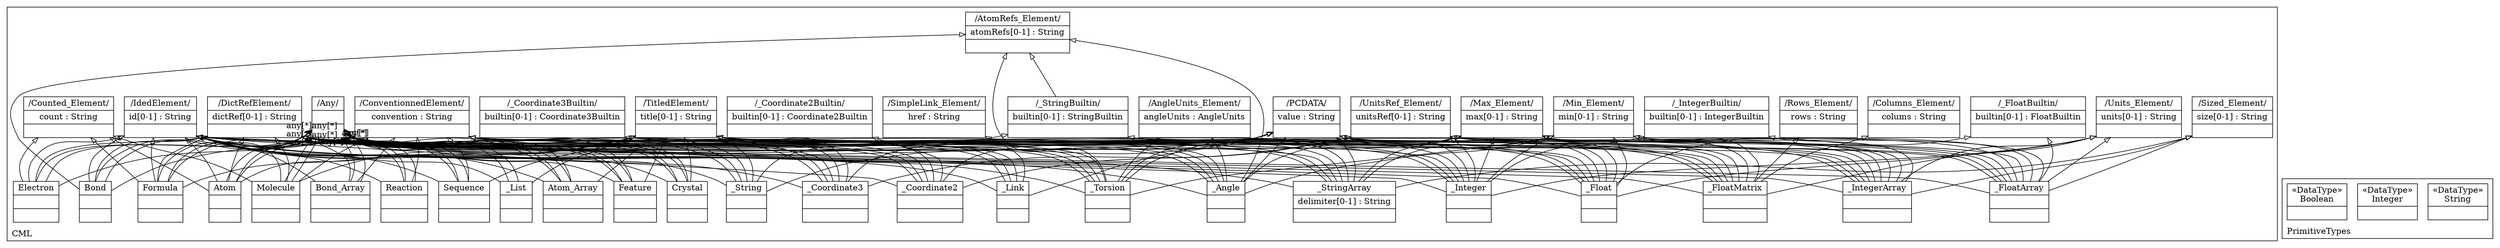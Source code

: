 digraph "KM3 Model in DOT" {
graph[rankdir=BT,labeljust=l,labelloc=t,nodeSep=0.75,compound=true];
 subgraph "cluster_CML"{
labelloc=t
color=black
label=CML
 node[shape=record];
PCDATA[label="{/PCDATA/|value : String| }"]
;
 node[shape=record];
Any[label="{/Any/| | }"]
;
 node[shape=record];
TitledElement[label="{/TitledElement/|title[0-1] : String| }"]
;
 node[shape=record];
IdedElement[label="{/IdedElement/|id[0-1] : String| }"]
;
 node[shape=record];
ConventionnedElement[label="{/ConventionnedElement/|convention : String| }"]
;
 node[shape=record];
DictRefElement[label="{/DictRefElement/|dictRef[0-1] : String| }"]
;
 node[shape=record];
SimpleLink_Element[label="{/SimpleLink_Element/|href : String| }"]
;
 node[shape=record];
Counted_Element[label="{/Counted_Element/|count : String| }"]
;
 node[shape=record];
Sized_Element[label="{/Sized_Element/|size[0-1] : String| }"]
;
 node[shape=record];
Rows_Element[label="{/Rows_Element/|rows : String| }"]
;
 node[shape=record];
Columns_Element[label="{/Columns_Element/|colums : String| }"]
;
 node[shape=record];
Min_Element[label="{/Min_Element/|min[0-1] : String| }"]
;
 node[shape=record];
Max_Element[label="{/Max_Element/|max[0-1] : String| }"]
;
 node[shape=record];
Units_Element[label="{/Units_Element/|units[0-1] : String| }"]
;
 node[shape=record];
AngleUnits_Element[label="{/AngleUnits_Element/|angleUnits : AngleUnits| }"]
;
 node[shape=record];
UnitsRef_Element[label="{/UnitsRef_Element/|unitsRef[0-1] : String| }"]
;
 node[shape=record];
AtomRefs_Element[label="{/AtomRefs_Element/|atomRefs[0-1] : String| }"]
;
 node[shape=record];
_StringBuiltin[label="{/_StringBuiltin/|builtin[0-1] : StringBuiltin| }"]
 _StringBuiltin->AtomRefs_Element[arrowhead=onormal,group=AtomRefs_Element,minlen=2,constraint=true,]
;
 node[shape=record];
_String[label="{_String| | }"]
 _String->Any[arrowhead=onormal,group=Any,minlen=2,constraint=true,]
 _String->PCDATA[arrowhead=onormal,group=PCDATA,minlen=2,constraint=true,]
 _String->TitledElement[arrowhead=onormal,group=TitledElement,minlen=2,constraint=true,]
 _String->IdedElement[arrowhead=onormal,group=IdedElement,minlen=2,constraint=true,]
 _String->_StringBuiltin[arrowhead=onormal,group=_StringBuiltin,minlen=2,constraint=true,]
 _String->DictRefElement[arrowhead=onormal,group=DictRefElement,minlen=2,constraint=true,]
 _String->ConventionnedElement[arrowhead=onormal,group=ConventionnedElement,minlen=2,constraint=true,]
;
 node[shape=record];
_Link[label="{_Link| | }"]
 _Link->Any[arrowhead=onormal,group=Any,minlen=2,constraint=true,]
 _Link->PCDATA[arrowhead=onormal,group=PCDATA,minlen=2,constraint=true,]
 _Link->TitledElement[arrowhead=onormal,group=TitledElement,minlen=2,constraint=true,]
 _Link->IdedElement[arrowhead=onormal,group=IdedElement,minlen=2,constraint=true,]
 _Link->SimpleLink_Element[arrowhead=onormal,group=SimpleLink_Element,minlen=2,constraint=true,]
 _Link->ConventionnedElement[arrowhead=onormal,group=ConventionnedElement,minlen=2,constraint=true,]
;
 node[shape=record];
_FloatBuiltin[label="{/_FloatBuiltin/|builtin[0-1] : FloatBuiltin| }"]
;
 node[shape=record];
_Float[label="{_Float| | }"]
 _Float->Any[arrowhead=onormal,group=Any,minlen=2,constraint=true,]
 _Float->PCDATA[arrowhead=onormal,group=PCDATA,minlen=2,constraint=true,]
 _Float->TitledElement[arrowhead=onormal,group=TitledElement,minlen=2,constraint=true,]
 _Float->IdedElement[arrowhead=onormal,group=IdedElement,minlen=2,constraint=true,]
 _Float->_FloatBuiltin[arrowhead=onormal,group=_FloatBuiltin,minlen=2,constraint=true,]
 _Float->Min_Element[arrowhead=onormal,group=Min_Element,minlen=2,constraint=true,]
 _Float->Max_Element[arrowhead=onormal,group=Max_Element,minlen=2,constraint=true,]
 _Float->Units_Element[arrowhead=onormal,group=Units_Element,minlen=2,constraint=true,]
 _Float->UnitsRef_Element[arrowhead=onormal,group=UnitsRef_Element,minlen=2,constraint=true,]
 _Float->DictRefElement[arrowhead=onormal,group=DictRefElement,minlen=2,constraint=true,]
 _Float->ConventionnedElement[arrowhead=onormal,group=ConventionnedElement,minlen=2,constraint=true,]
;
 node[shape=record];
_IntegerBuiltin[label="{/_IntegerBuiltin/|builtin[0-1] : IntegerBuiltin| }"]
;
 node[shape=record];
_Integer[label="{_Integer| | }"]
 _Integer->Any[arrowhead=onormal,group=Any,minlen=2,constraint=true,]
 _Integer->PCDATA[arrowhead=onormal,group=PCDATA,minlen=2,constraint=true,]
 _Integer->TitledElement[arrowhead=onormal,group=TitledElement,minlen=2,constraint=true,]
 _Integer->IdedElement[arrowhead=onormal,group=IdedElement,minlen=2,constraint=true,]
 _Integer->_IntegerBuiltin[arrowhead=onormal,group=_IntegerBuiltin,minlen=2,constraint=true,]
 _Integer->Min_Element[arrowhead=onormal,group=Min_Element,minlen=2,constraint=true,]
 _Integer->Max_Element[arrowhead=onormal,group=Max_Element,minlen=2,constraint=true,]
 _Integer->Units_Element[arrowhead=onormal,group=Units_Element,minlen=2,constraint=true,]
 _Integer->UnitsRef_Element[arrowhead=onormal,group=UnitsRef_Element,minlen=2,constraint=true,]
 _Integer->DictRefElement[arrowhead=onormal,group=DictRefElement,minlen=2,constraint=true,]
 _Integer->ConventionnedElement[arrowhead=onormal,group=ConventionnedElement,minlen=2,constraint=true,]
;
 node[shape=record];
_StringArray[label="{_StringArray|delimiter[0-1] : String| }"]
 _StringArray->Any[arrowhead=onormal,group=Any,minlen=2,constraint=true,]
 _StringArray->PCDATA[arrowhead=onormal,group=PCDATA,minlen=2,constraint=true,]
 _StringArray->TitledElement[arrowhead=onormal,group=TitledElement,minlen=2,constraint=true,]
 _StringArray->IdedElement[arrowhead=onormal,group=IdedElement,minlen=2,constraint=true,]
 _StringArray->_StringBuiltin[arrowhead=onormal,group=_StringBuiltin,minlen=2,constraint=true,]
 _StringArray->Sized_Element[arrowhead=onormal,group=Sized_Element,minlen=2,constraint=true,]
 _StringArray->Min_Element[arrowhead=onormal,group=Min_Element,minlen=2,constraint=true,]
 _StringArray->Max_Element[arrowhead=onormal,group=Max_Element,minlen=2,constraint=true,]
 _StringArray->DictRefElement[arrowhead=onormal,group=DictRefElement,minlen=2,constraint=true,]
 _StringArray->ConventionnedElement[arrowhead=onormal,group=ConventionnedElement,minlen=2,constraint=true,]
;
 node[shape=record];
_FloatArray[label="{_FloatArray| | }"]
 _FloatArray->Any[arrowhead=onormal,group=Any,minlen=2,constraint=true,]
 _FloatArray->PCDATA[arrowhead=onormal,group=PCDATA,minlen=2,constraint=true,]
 _FloatArray->TitledElement[arrowhead=onormal,group=TitledElement,minlen=2,constraint=true,]
 _FloatArray->IdedElement[arrowhead=onormal,group=IdedElement,minlen=2,constraint=true,]
 _FloatArray->_FloatBuiltin[arrowhead=onormal,group=_FloatBuiltin,minlen=2,constraint=true,]
 _FloatArray->Sized_Element[arrowhead=onormal,group=Sized_Element,minlen=2,constraint=true,]
 _FloatArray->Min_Element[arrowhead=onormal,group=Min_Element,minlen=2,constraint=true,]
 _FloatArray->Max_Element[arrowhead=onormal,group=Max_Element,minlen=2,constraint=true,]
 _FloatArray->Units_Element[arrowhead=onormal,group=Units_Element,minlen=2,constraint=true,]
 _FloatArray->UnitsRef_Element[arrowhead=onormal,group=UnitsRef_Element,minlen=2,constraint=true,]
 _FloatArray->DictRefElement[arrowhead=onormal,group=DictRefElement,minlen=2,constraint=true,]
 _FloatArray->ConventionnedElement[arrowhead=onormal,group=ConventionnedElement,minlen=2,constraint=true,]
;
 node[shape=record];
_IntegerArray[label="{_IntegerArray| | }"]
 _IntegerArray->Any[arrowhead=onormal,group=Any,minlen=2,constraint=true,]
 _IntegerArray->PCDATA[arrowhead=onormal,group=PCDATA,minlen=2,constraint=true,]
 _IntegerArray->TitledElement[arrowhead=onormal,group=TitledElement,minlen=2,constraint=true,]
 _IntegerArray->IdedElement[arrowhead=onormal,group=IdedElement,minlen=2,constraint=true,]
 _IntegerArray->_IntegerBuiltin[arrowhead=onormal,group=_IntegerBuiltin,minlen=2,constraint=true,]
 _IntegerArray->Sized_Element[arrowhead=onormal,group=Sized_Element,minlen=2,constraint=true,]
 _IntegerArray->Min_Element[arrowhead=onormal,group=Min_Element,minlen=2,constraint=true,]
 _IntegerArray->Max_Element[arrowhead=onormal,group=Max_Element,minlen=2,constraint=true,]
 _IntegerArray->Units_Element[arrowhead=onormal,group=Units_Element,minlen=2,constraint=true,]
 _IntegerArray->UnitsRef_Element[arrowhead=onormal,group=UnitsRef_Element,minlen=2,constraint=true,]
 _IntegerArray->DictRefElement[arrowhead=onormal,group=DictRefElement,minlen=2,constraint=true,]
 _IntegerArray->ConventionnedElement[arrowhead=onormal,group=ConventionnedElement,minlen=2,constraint=true,]
;
 node[shape=record];
_FloatMatrix[label="{_FloatMatrix| | }"]
 _FloatMatrix->Any[arrowhead=onormal,group=Any,minlen=2,constraint=true,]
 _FloatMatrix->PCDATA[arrowhead=onormal,group=PCDATA,minlen=2,constraint=true,]
 _FloatMatrix->TitledElement[arrowhead=onormal,group=TitledElement,minlen=2,constraint=true,]
 _FloatMatrix->IdedElement[arrowhead=onormal,group=IdedElement,minlen=2,constraint=true,]
 _FloatMatrix->Rows_Element[arrowhead=onormal,group=Rows_Element,minlen=2,constraint=true,]
 _FloatMatrix->Columns_Element[arrowhead=onormal,group=Columns_Element,minlen=2,constraint=true,]
 _FloatMatrix->Min_Element[arrowhead=onormal,group=Min_Element,minlen=2,constraint=true,]
 _FloatMatrix->Max_Element[arrowhead=onormal,group=Max_Element,minlen=2,constraint=true,]
 _FloatMatrix->Units_Element[arrowhead=onormal,group=Units_Element,minlen=2,constraint=true,]
 _FloatMatrix->UnitsRef_Element[arrowhead=onormal,group=UnitsRef_Element,minlen=2,constraint=true,]
 _FloatMatrix->DictRefElement[arrowhead=onormal,group=DictRefElement,minlen=2,constraint=true,]
 _FloatMatrix->ConventionnedElement[arrowhead=onormal,group=ConventionnedElement,minlen=2,constraint=true,]
;
 node[shape=record];
_Coordinate2Builtin[label="{/_Coordinate2Builtin/|builtin[0-1] : Coordinate2Builtin| }"]
;
 node[shape=record];
_Coordinate2[label="{_Coordinate2| | }"]
 _Coordinate2->Any[arrowhead=onormal,group=Any,minlen=2,constraint=true,]
 _Coordinate2->PCDATA[arrowhead=onormal,group=PCDATA,minlen=2,constraint=true,]
 _Coordinate2->TitledElement[arrowhead=onormal,group=TitledElement,minlen=2,constraint=true,]
 _Coordinate2->IdedElement[arrowhead=onormal,group=IdedElement,minlen=2,constraint=true,]
 _Coordinate2->_Coordinate2Builtin[arrowhead=onormal,group=_Coordinate2Builtin,minlen=2,constraint=true,]
 _Coordinate2->UnitsRef_Element[arrowhead=onormal,group=UnitsRef_Element,minlen=2,constraint=true,]
 _Coordinate2->DictRefElement[arrowhead=onormal,group=DictRefElement,minlen=2,constraint=true,]
 _Coordinate2->ConventionnedElement[arrowhead=onormal,group=ConventionnedElement,minlen=2,constraint=true,]
;
 node[shape=record];
_Coordinate3Builtin[label="{/_Coordinate3Builtin/|builtin[0-1] : Coordinate3Builtin| }"]
;
 node[shape=record];
_Coordinate3[label="{_Coordinate3| | }"]
 _Coordinate3->Any[arrowhead=onormal,group=Any,minlen=2,constraint=true,]
 _Coordinate3->PCDATA[arrowhead=onormal,group=PCDATA,minlen=2,constraint=true,]
 _Coordinate3->TitledElement[arrowhead=onormal,group=TitledElement,minlen=2,constraint=true,]
 _Coordinate3->IdedElement[arrowhead=onormal,group=IdedElement,minlen=2,constraint=true,]
 _Coordinate3->_Coordinate3Builtin[arrowhead=onormal,group=_Coordinate3Builtin,minlen=2,constraint=true,]
 _Coordinate3->UnitsRef_Element[arrowhead=onormal,group=UnitsRef_Element,minlen=2,constraint=true,]
 _Coordinate3->DictRefElement[arrowhead=onormal,group=DictRefElement,minlen=2,constraint=true,]
 _Coordinate3->ConventionnedElement[arrowhead=onormal,group=ConventionnedElement,minlen=2,constraint=true,]
;
 node[shape=record];
_Angle[label="{_Angle| | }"]
 _Angle->Any[arrowhead=onormal,group=Any,minlen=2,constraint=true,]
 _Angle->PCDATA[arrowhead=onormal,group=PCDATA,minlen=2,constraint=true,]
 _Angle->TitledElement[arrowhead=onormal,group=TitledElement,minlen=2,constraint=true,]
 _Angle->IdedElement[arrowhead=onormal,group=IdedElement,minlen=2,constraint=true,]
 _Angle->AtomRefs_Element[arrowhead=onormal,group=AtomRefs_Element,minlen=2,constraint=true,]
 _Angle->AngleUnits_Element[arrowhead=onormal,group=AngleUnits_Element,minlen=2,constraint=true,]
 _Angle->Min_Element[arrowhead=onormal,group=Min_Element,minlen=2,constraint=true,]
 _Angle->Max_Element[arrowhead=onormal,group=Max_Element,minlen=2,constraint=true,]
 _Angle->DictRefElement[arrowhead=onormal,group=DictRefElement,minlen=2,constraint=true,]
 _Angle->ConventionnedElement[arrowhead=onormal,group=ConventionnedElement,minlen=2,constraint=true,]
;
 node[shape=record];
_Torsion[label="{_Torsion| | }"]
 _Torsion->Any[arrowhead=onormal,group=Any,minlen=2,constraint=true,]
 _Torsion->PCDATA[arrowhead=onormal,group=PCDATA,minlen=2,constraint=true,]
 _Torsion->TitledElement[arrowhead=onormal,group=TitledElement,minlen=2,constraint=true,]
 _Torsion->IdedElement[arrowhead=onormal,group=IdedElement,minlen=2,constraint=true,]
 _Torsion->AtomRefs_Element[arrowhead=onormal,group=AtomRefs_Element,minlen=2,constraint=true,]
 _Torsion->AngleUnits_Element[arrowhead=onormal,group=AngleUnits_Element,minlen=2,constraint=true,]
 _Torsion->Min_Element[arrowhead=onormal,group=Min_Element,minlen=2,constraint=true,]
 _Torsion->Max_Element[arrowhead=onormal,group=Max_Element,minlen=2,constraint=true,]
 _Torsion->DictRefElement[arrowhead=onormal,group=DictRefElement,minlen=2,constraint=true,]
 _Torsion->ConventionnedElement[arrowhead=onormal,group=ConventionnedElement,minlen=2,constraint=true,]
;
 node[shape=record];
_List[label="{_List| | }"]
 _List->Any[arrowhead=vee,arrowtail=none,headlabel="any[*]",group=Any,minlen=2,constraint=false,]
 _List->Any[arrowhead=onormal,group=Any,minlen=2,constraint=true,]
 _List->TitledElement[arrowhead=onormal,group=TitledElement,minlen=2,constraint=true,]
 _List->IdedElement[arrowhead=onormal,group=IdedElement,minlen=2,constraint=true,]
;
 node[shape=record];
Molecule[label="{Molecule| | }"]
 Molecule->Any[arrowhead=vee,arrowtail=none,headlabel="any[*]",group=Any,minlen=2,constraint=false,]
 Molecule->Any[arrowhead=onormal,group=Any,minlen=2,constraint=true,]
 Molecule->TitledElement[arrowhead=onormal,group=TitledElement,minlen=2,constraint=true,]
 Molecule->IdedElement[arrowhead=onormal,group=IdedElement,minlen=2,constraint=true,]
 Molecule->Counted_Element[arrowhead=onormal,group=Counted_Element,minlen=2,constraint=true,]
 Molecule->DictRefElement[arrowhead=onormal,group=DictRefElement,minlen=2,constraint=true,]
 Molecule->ConventionnedElement[arrowhead=onormal,group=ConventionnedElement,minlen=2,constraint=true,]
;
 node[shape=record];
Formula[label="{Formula| | }"]
 Formula->Any[arrowhead=vee,arrowtail=none,headlabel="any[*]",group=Any,minlen=2,constraint=false,]
 Formula->Any[arrowhead=onormal,group=Any,minlen=2,constraint=true,]
 Formula->TitledElement[arrowhead=onormal,group=TitledElement,minlen=2,constraint=true,]
 Formula->IdedElement[arrowhead=onormal,group=IdedElement,minlen=2,constraint=true,]
 Formula->Counted_Element[arrowhead=onormal,group=Counted_Element,minlen=2,constraint=true,]
 Formula->DictRefElement[arrowhead=onormal,group=DictRefElement,minlen=2,constraint=true,]
 Formula->ConventionnedElement[arrowhead=onormal,group=ConventionnedElement,minlen=2,constraint=true,]
;
 node[shape=record];
Atom[label="{Atom| | }"]
 Atom->Any[arrowhead=vee,arrowtail=none,headlabel="any[*]",group=Any,minlen=2,constraint=false,]
 Atom->Any[arrowhead=onormal,group=Any,minlen=2,constraint=true,]
 Atom->TitledElement[arrowhead=onormal,group=TitledElement,minlen=2,constraint=true,]
 Atom->IdedElement[arrowhead=onormal,group=IdedElement,minlen=2,constraint=true,]
 Atom->Counted_Element[arrowhead=onormal,group=Counted_Element,minlen=2,constraint=true,]
 Atom->DictRefElement[arrowhead=onormal,group=DictRefElement,minlen=2,constraint=true,]
 Atom->ConventionnedElement[arrowhead=onormal,group=ConventionnedElement,minlen=2,constraint=true,]
;
 node[shape=record];
Atom_Array[label="{Atom_Array| | }"]
 Atom_Array->Any[arrowhead=vee,arrowtail=none,headlabel="any[*]",group=Any,minlen=2,constraint=false,]
 Atom_Array->Any[arrowhead=onormal,group=Any,minlen=2,constraint=true,]
 Atom_Array->TitledElement[arrowhead=onormal,group=TitledElement,minlen=2,constraint=true,]
 Atom_Array->IdedElement[arrowhead=onormal,group=IdedElement,minlen=2,constraint=true,]
 Atom_Array->DictRefElement[arrowhead=onormal,group=DictRefElement,minlen=2,constraint=true,]
 Atom_Array->ConventionnedElement[arrowhead=onormal,group=ConventionnedElement,minlen=2,constraint=true,]
;
 node[shape=record];
Bond[label="{Bond| | }"]
 Bond->Any[arrowhead=vee,arrowtail=none,headlabel="any[*]",group=Any,minlen=2,constraint=false,]
 Bond->Any[arrowhead=onormal,group=Any,minlen=2,constraint=true,]
 Bond->IdedElement[arrowhead=onormal,group=IdedElement,minlen=2,constraint=true,]
 Bond->AtomRefs_Element[arrowhead=onormal,group=AtomRefs_Element,minlen=2,constraint=true,]
 Bond->DictRefElement[arrowhead=onormal,group=DictRefElement,minlen=2,constraint=true,]
 Bond->ConventionnedElement[arrowhead=onormal,group=ConventionnedElement,minlen=2,constraint=true,]
;
 node[shape=record];
Bond_Array[label="{Bond_Array| | }"]
 Bond_Array->Any[arrowhead=vee,arrowtail=none,headlabel="any[*]",group=Any,minlen=2,constraint=false,]
 Bond_Array->Any[arrowhead=onormal,group=Any,minlen=2,constraint=true,]
 Bond_Array->IdedElement[arrowhead=onormal,group=IdedElement,minlen=2,constraint=true,]
 Bond_Array->DictRefElement[arrowhead=onormal,group=DictRefElement,minlen=2,constraint=true,]
 Bond_Array->ConventionnedElement[arrowhead=onormal,group=ConventionnedElement,minlen=2,constraint=true,]
;
 node[shape=record];
Electron[label="{Electron| | }"]
 Electron->Any[arrowhead=vee,arrowtail=none,headlabel="any[*]",group=Any,minlen=2,constraint=false,]
 Electron->Any[arrowhead=onormal,group=Any,minlen=2,constraint=true,]
 Electron->IdedElement[arrowhead=onormal,group=IdedElement,minlen=2,constraint=true,]
 Electron->Counted_Element[arrowhead=onormal,group=Counted_Element,minlen=2,constraint=true,]
 Electron->DictRefElement[arrowhead=onormal,group=DictRefElement,minlen=2,constraint=true,]
 Electron->ConventionnedElement[arrowhead=onormal,group=ConventionnedElement,minlen=2,constraint=true,]
;
 node[shape=record];
Reaction[label="{Reaction| | }"]
 Reaction->Any[arrowhead=vee,arrowtail=none,headlabel="any[*]",group=Any,minlen=2,constraint=false,]
 Reaction->Any[arrowhead=onormal,group=Any,minlen=2,constraint=true,]
 Reaction->IdedElement[arrowhead=onormal,group=IdedElement,minlen=2,constraint=true,]
 Reaction->DictRefElement[arrowhead=onormal,group=DictRefElement,minlen=2,constraint=true,]
 Reaction->ConventionnedElement[arrowhead=onormal,group=ConventionnedElement,minlen=2,constraint=true,]
;
 node[shape=record];
Crystal[label="{Crystal| | }"]
 Crystal->Any[arrowhead=vee,arrowtail=none,headlabel="any[*]",group=Any,minlen=2,constraint=false,]
 Crystal->Any[arrowhead=onormal,group=Any,minlen=2,constraint=true,]
 Crystal->TitledElement[arrowhead=onormal,group=TitledElement,minlen=2,constraint=true,]
 Crystal->IdedElement[arrowhead=onormal,group=IdedElement,minlen=2,constraint=true,]
 Crystal->DictRefElement[arrowhead=onormal,group=DictRefElement,minlen=2,constraint=true,]
 Crystal->ConventionnedElement[arrowhead=onormal,group=ConventionnedElement,minlen=2,constraint=true,]
;
 node[shape=record];
Sequence[label="{Sequence| | }"]
 Sequence->Any[arrowhead=vee,arrowtail=none,headlabel="any[*]",group=Any,minlen=2,constraint=false,]
 Sequence->Any[arrowhead=onormal,group=Any,minlen=2,constraint=true,]
 Sequence->TitledElement[arrowhead=onormal,group=TitledElement,minlen=2,constraint=true,]
 Sequence->IdedElement[arrowhead=onormal,group=IdedElement,minlen=2,constraint=true,]
 Sequence->DictRefElement[arrowhead=onormal,group=DictRefElement,minlen=2,constraint=true,]
 Sequence->ConventionnedElement[arrowhead=onormal,group=ConventionnedElement,minlen=2,constraint=true,]
;
 node[shape=record];
Feature[label="{Feature| | }"]
 Feature->Any[arrowhead=vee,arrowtail=none,headlabel="any[*]",group=Any,minlen=2,constraint=false,]
 Feature->Any[arrowhead=onormal,group=Any,minlen=2,constraint=true,]
 Feature->TitledElement[arrowhead=onormal,group=TitledElement,minlen=2,constraint=true,]
 Feature->IdedElement[arrowhead=onormal,group=IdedElement,minlen=2,constraint=true,]
 Feature->DictRefElement[arrowhead=onormal,group=DictRefElement,minlen=2,constraint=true,]
 Feature->ConventionnedElement[arrowhead=onormal,group=ConventionnedElement,minlen=2,constraint=true,]
;

} subgraph "cluster_PrimitiveTypes"{
labelloc=t
color=black
label=PrimitiveTypes
 node[shape=record];
String[label="{&#171;DataType&#187;\nString|}"]
;
 node[shape=record];
Integer[label="{&#171;DataType&#187;\nInteger|}"]
;
 node[shape=record];
Boolean[label="{&#171;DataType&#187;\nBoolean|}"]
;

}
}